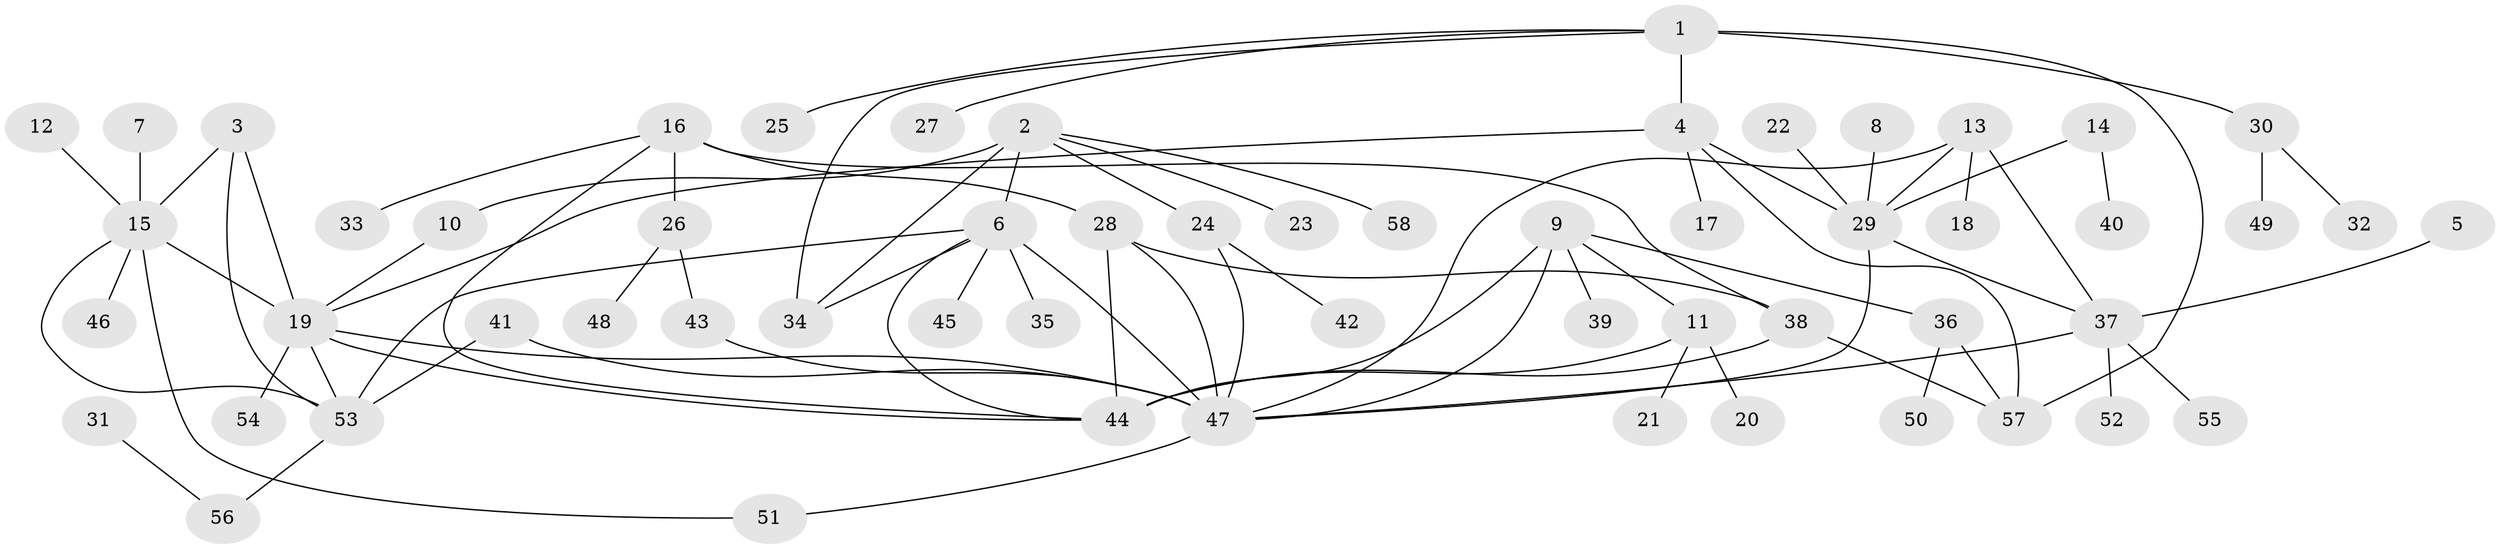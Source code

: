 // original degree distribution, {6: 0.03225806451612903, 3: 0.06451612903225806, 7: 0.053763440860215055, 8: 0.021505376344086023, 5: 0.053763440860215055, 12: 0.010752688172043012, 9: 0.010752688172043012, 4: 0.053763440860215055, 10: 0.010752688172043012, 1: 0.5053763440860215, 2: 0.1827956989247312}
// Generated by graph-tools (version 1.1) at 2025/37/03/04/25 23:37:50]
// undirected, 58 vertices, 82 edges
graph export_dot {
  node [color=gray90,style=filled];
  1;
  2;
  3;
  4;
  5;
  6;
  7;
  8;
  9;
  10;
  11;
  12;
  13;
  14;
  15;
  16;
  17;
  18;
  19;
  20;
  21;
  22;
  23;
  24;
  25;
  26;
  27;
  28;
  29;
  30;
  31;
  32;
  33;
  34;
  35;
  36;
  37;
  38;
  39;
  40;
  41;
  42;
  43;
  44;
  45;
  46;
  47;
  48;
  49;
  50;
  51;
  52;
  53;
  54;
  55;
  56;
  57;
  58;
  1 -- 4 [weight=2.0];
  1 -- 25 [weight=1.0];
  1 -- 27 [weight=1.0];
  1 -- 30 [weight=1.0];
  1 -- 34 [weight=1.0];
  1 -- 57 [weight=2.0];
  2 -- 6 [weight=2.0];
  2 -- 10 [weight=1.0];
  2 -- 23 [weight=1.0];
  2 -- 24 [weight=1.0];
  2 -- 34 [weight=2.0];
  2 -- 58 [weight=1.0];
  3 -- 15 [weight=1.0];
  3 -- 19 [weight=1.0];
  3 -- 53 [weight=1.0];
  4 -- 17 [weight=1.0];
  4 -- 19 [weight=1.0];
  4 -- 29 [weight=1.0];
  4 -- 57 [weight=1.0];
  5 -- 37 [weight=1.0];
  6 -- 34 [weight=1.0];
  6 -- 35 [weight=1.0];
  6 -- 44 [weight=1.0];
  6 -- 45 [weight=1.0];
  6 -- 47 [weight=1.0];
  6 -- 53 [weight=1.0];
  7 -- 15 [weight=1.0];
  8 -- 29 [weight=1.0];
  9 -- 11 [weight=1.0];
  9 -- 36 [weight=1.0];
  9 -- 39 [weight=1.0];
  9 -- 44 [weight=1.0];
  9 -- 47 [weight=1.0];
  10 -- 19 [weight=1.0];
  11 -- 20 [weight=1.0];
  11 -- 21 [weight=1.0];
  11 -- 44 [weight=1.0];
  12 -- 15 [weight=1.0];
  13 -- 18 [weight=1.0];
  13 -- 29 [weight=1.0];
  13 -- 37 [weight=1.0];
  13 -- 47 [weight=1.0];
  14 -- 29 [weight=1.0];
  14 -- 40 [weight=1.0];
  15 -- 19 [weight=1.0];
  15 -- 46 [weight=1.0];
  15 -- 51 [weight=1.0];
  15 -- 53 [weight=1.0];
  16 -- 26 [weight=1.0];
  16 -- 28 [weight=1.0];
  16 -- 33 [weight=1.0];
  16 -- 38 [weight=1.0];
  16 -- 44 [weight=1.0];
  19 -- 44 [weight=1.0];
  19 -- 47 [weight=2.0];
  19 -- 53 [weight=1.0];
  19 -- 54 [weight=1.0];
  22 -- 29 [weight=1.0];
  24 -- 42 [weight=1.0];
  24 -- 47 [weight=1.0];
  26 -- 43 [weight=1.0];
  26 -- 48 [weight=1.0];
  28 -- 38 [weight=1.0];
  28 -- 44 [weight=1.0];
  28 -- 47 [weight=1.0];
  29 -- 37 [weight=1.0];
  29 -- 47 [weight=1.0];
  30 -- 32 [weight=1.0];
  30 -- 49 [weight=1.0];
  31 -- 56 [weight=1.0];
  36 -- 50 [weight=1.0];
  36 -- 57 [weight=1.0];
  37 -- 47 [weight=1.0];
  37 -- 52 [weight=1.0];
  37 -- 55 [weight=1.0];
  38 -- 44 [weight=1.0];
  38 -- 57 [weight=1.0];
  41 -- 47 [weight=1.0];
  41 -- 53 [weight=1.0];
  43 -- 47 [weight=1.0];
  47 -- 51 [weight=1.0];
  53 -- 56 [weight=1.0];
}
